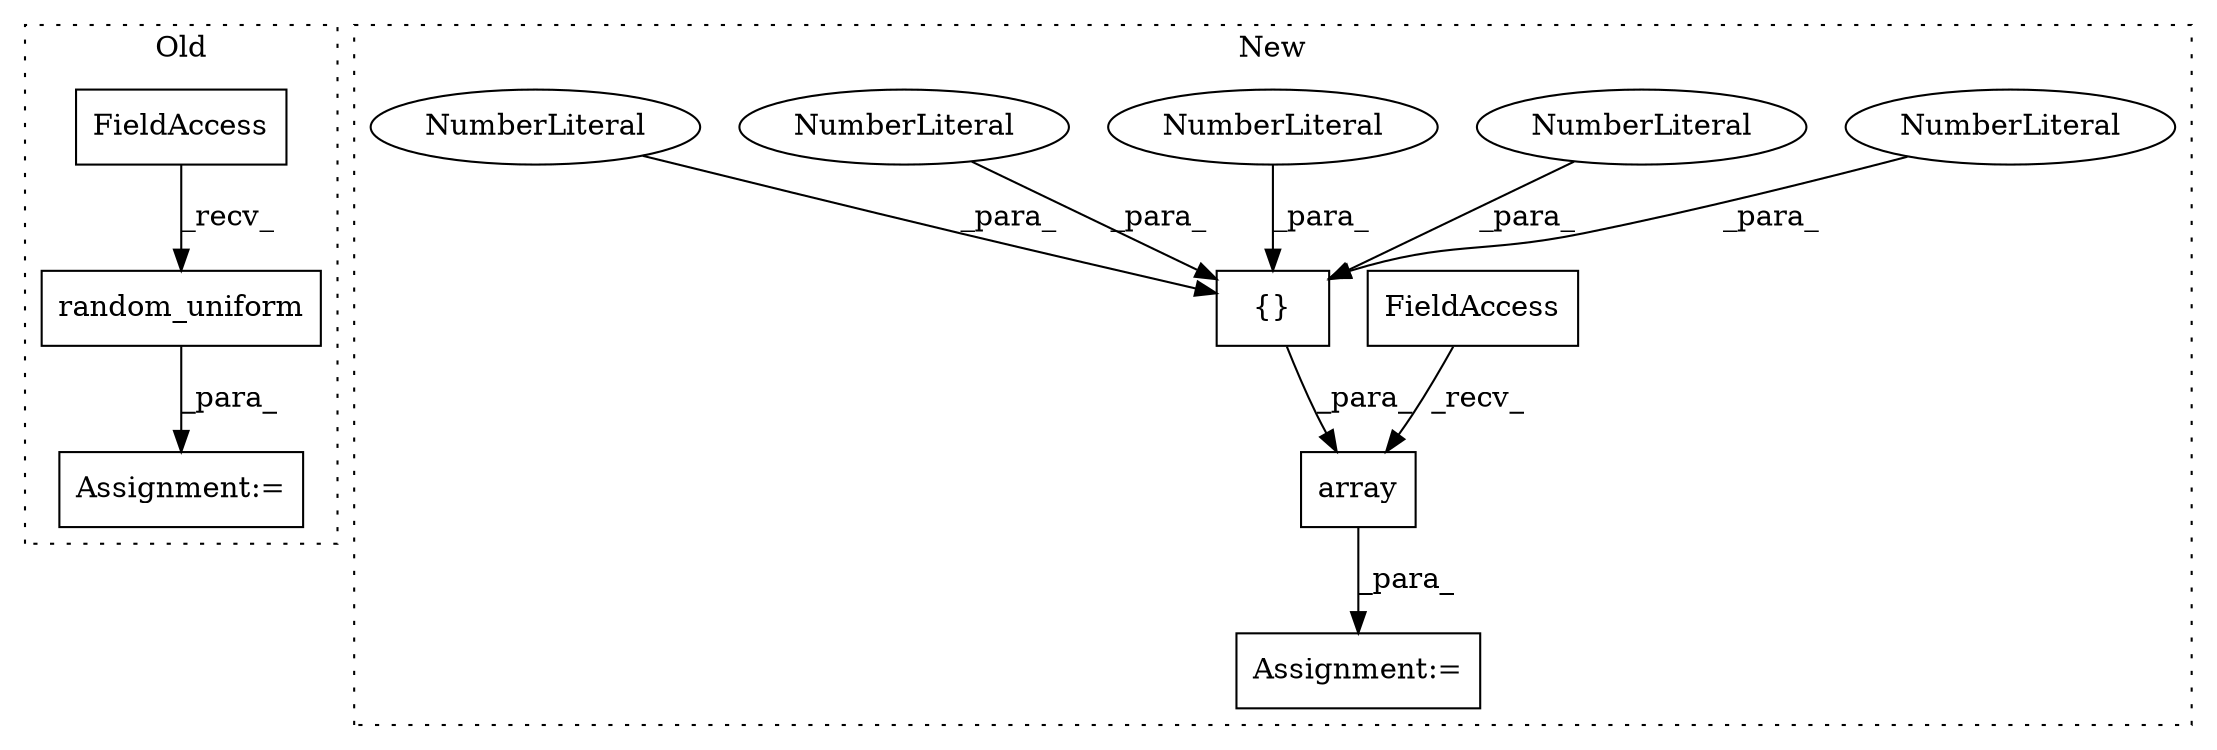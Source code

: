 digraph G {
subgraph cluster0 {
1 [label="random_uniform" a="32" s="1726" l="16" shape="box"];
3 [label="Assignment:=" a="7" s="1714" l="1" shape="box"];
7 [label="FieldAccess" a="22" s="1715" l="10" shape="box"];
label = "Old";
style="dotted";
}
subgraph cluster1 {
2 [label="{}" a="4" s="1788,1808" l="1,1" shape="box"];
4 [label="NumberLiteral" a="34" s="1789" l="3" shape="ellipse"];
5 [label="Assignment:=" a="7" s="1714" l="1" shape="box"];
6 [label="array" a="32" s="1733,1809" l="6,1" shape="box"];
8 [label="FieldAccess" a="22" s="1715" l="9" shape="box"];
9 [label="NumberLiteral" a="34" s="1797" l="3" shape="ellipse"];
10 [label="NumberLiteral" a="34" s="1801" l="3" shape="ellipse"];
11 [label="NumberLiteral" a="34" s="1793" l="3" shape="ellipse"];
12 [label="NumberLiteral" a="34" s="1805" l="3" shape="ellipse"];
label = "New";
style="dotted";
}
1 -> 3 [label="_para_"];
2 -> 6 [label="_para_"];
4 -> 2 [label="_para_"];
6 -> 5 [label="_para_"];
7 -> 1 [label="_recv_"];
8 -> 6 [label="_recv_"];
9 -> 2 [label="_para_"];
10 -> 2 [label="_para_"];
11 -> 2 [label="_para_"];
12 -> 2 [label="_para_"];
}